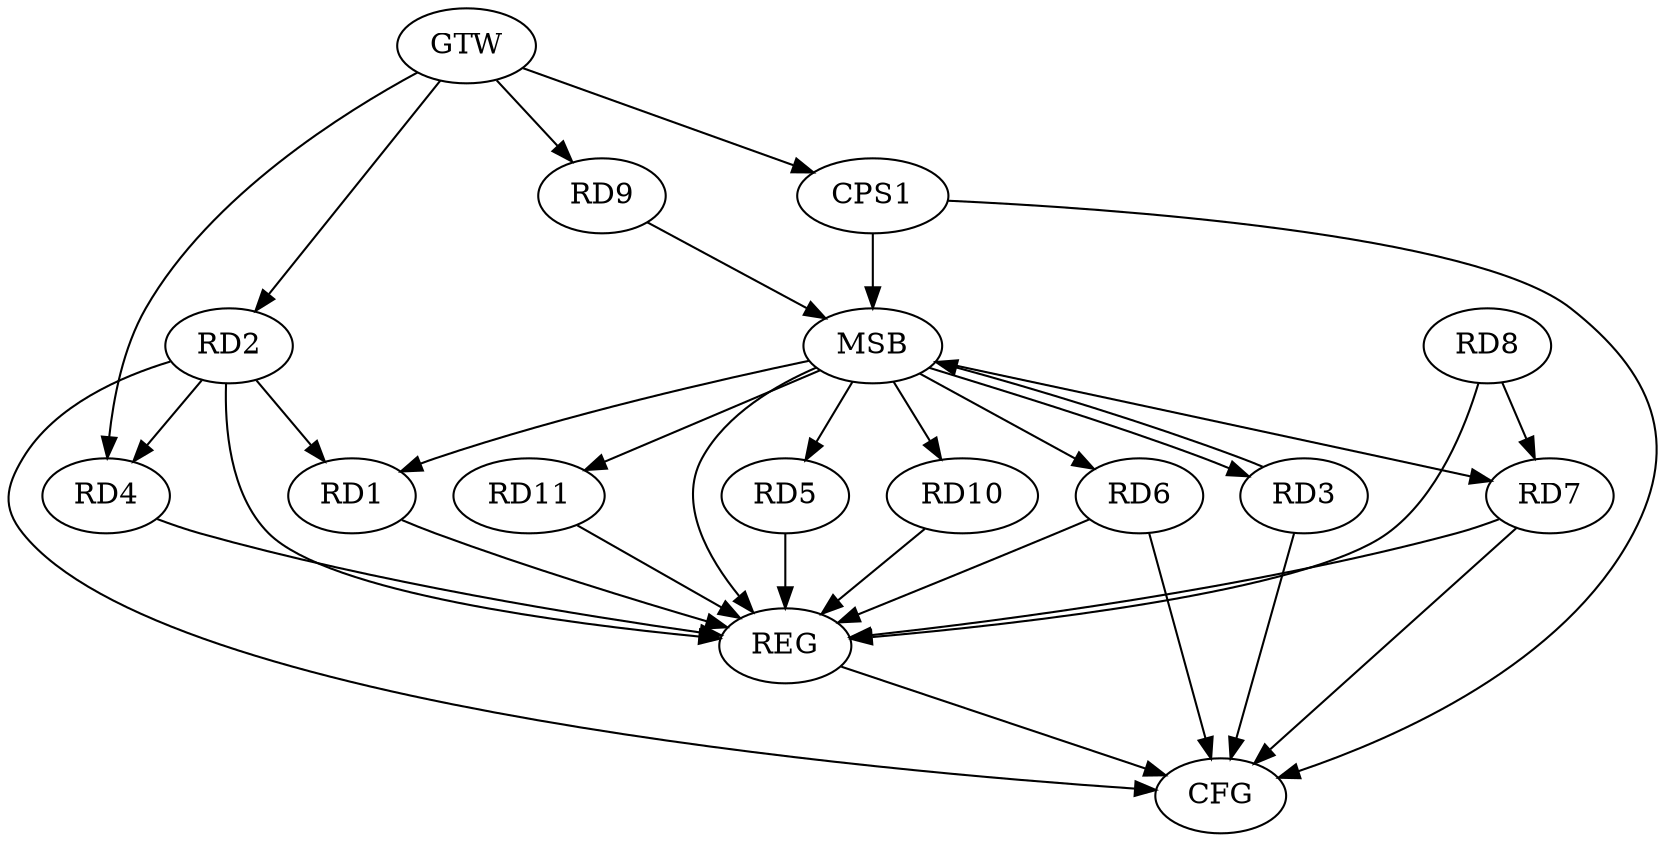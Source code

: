 strict digraph G {
  RD1 [ label="RD1" ];
  RD2 [ label="RD2" ];
  RD3 [ label="RD3" ];
  RD4 [ label="RD4" ];
  RD5 [ label="RD5" ];
  RD6 [ label="RD6" ];
  RD7 [ label="RD7" ];
  RD8 [ label="RD8" ];
  RD9 [ label="RD9" ];
  RD10 [ label="RD10" ];
  RD11 [ label="RD11" ];
  CPS1 [ label="CPS1" ];
  GTW [ label="GTW" ];
  REG [ label="REG" ];
  MSB [ label="MSB" ];
  CFG [ label="CFG" ];
  RD2 -> RD1;
  RD8 -> RD7;
  GTW -> RD2;
  GTW -> RD4;
  GTW -> RD9;
  GTW -> CPS1;
  RD1 -> REG;
  RD2 -> REG;
  RD4 -> REG;
  RD5 -> REG;
  RD6 -> REG;
  RD7 -> REG;
  RD8 -> REG;
  RD10 -> REG;
  RD11 -> REG;
  RD3 -> MSB;
  MSB -> REG;
  RD9 -> MSB;
  MSB -> RD3;
  MSB -> RD7;
  CPS1 -> MSB;
  MSB -> RD1;
  MSB -> RD5;
  MSB -> RD6;
  MSB -> RD10;
  MSB -> RD11;
  CPS1 -> CFG;
  RD7 -> CFG;
  RD3 -> CFG;
  RD6 -> CFG;
  RD2 -> CFG;
  REG -> CFG;
  RD2 -> RD4;
}
